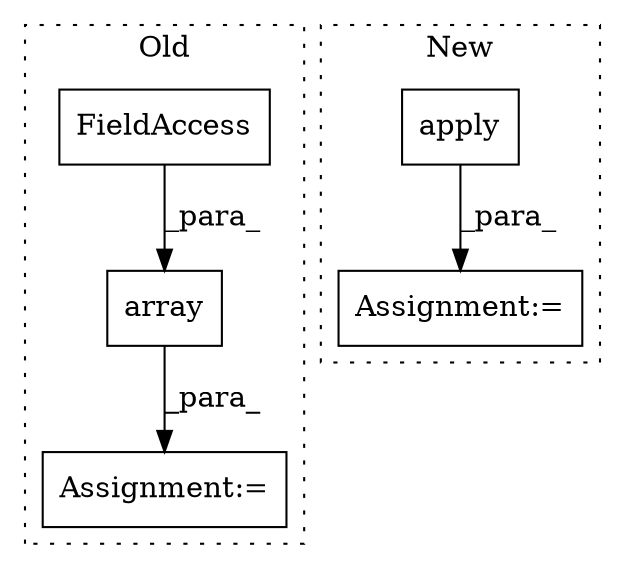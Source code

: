 digraph G {
subgraph cluster0 {
1 [label="array" a="32" s="13825,13849" l="6,1" shape="box"];
3 [label="Assignment:=" a="7" s="14126" l="1" shape="box"];
5 [label="FieldAccess" a="22" s="13831" l="18" shape="box"];
label = "Old";
style="dotted";
}
subgraph cluster1 {
2 [label="apply" a="32" s="12763,12775" l="6,1" shape="box"];
4 [label="Assignment:=" a="7" s="12746" l="1" shape="box"];
label = "New";
style="dotted";
}
1 -> 3 [label="_para_"];
2 -> 4 [label="_para_"];
5 -> 1 [label="_para_"];
}